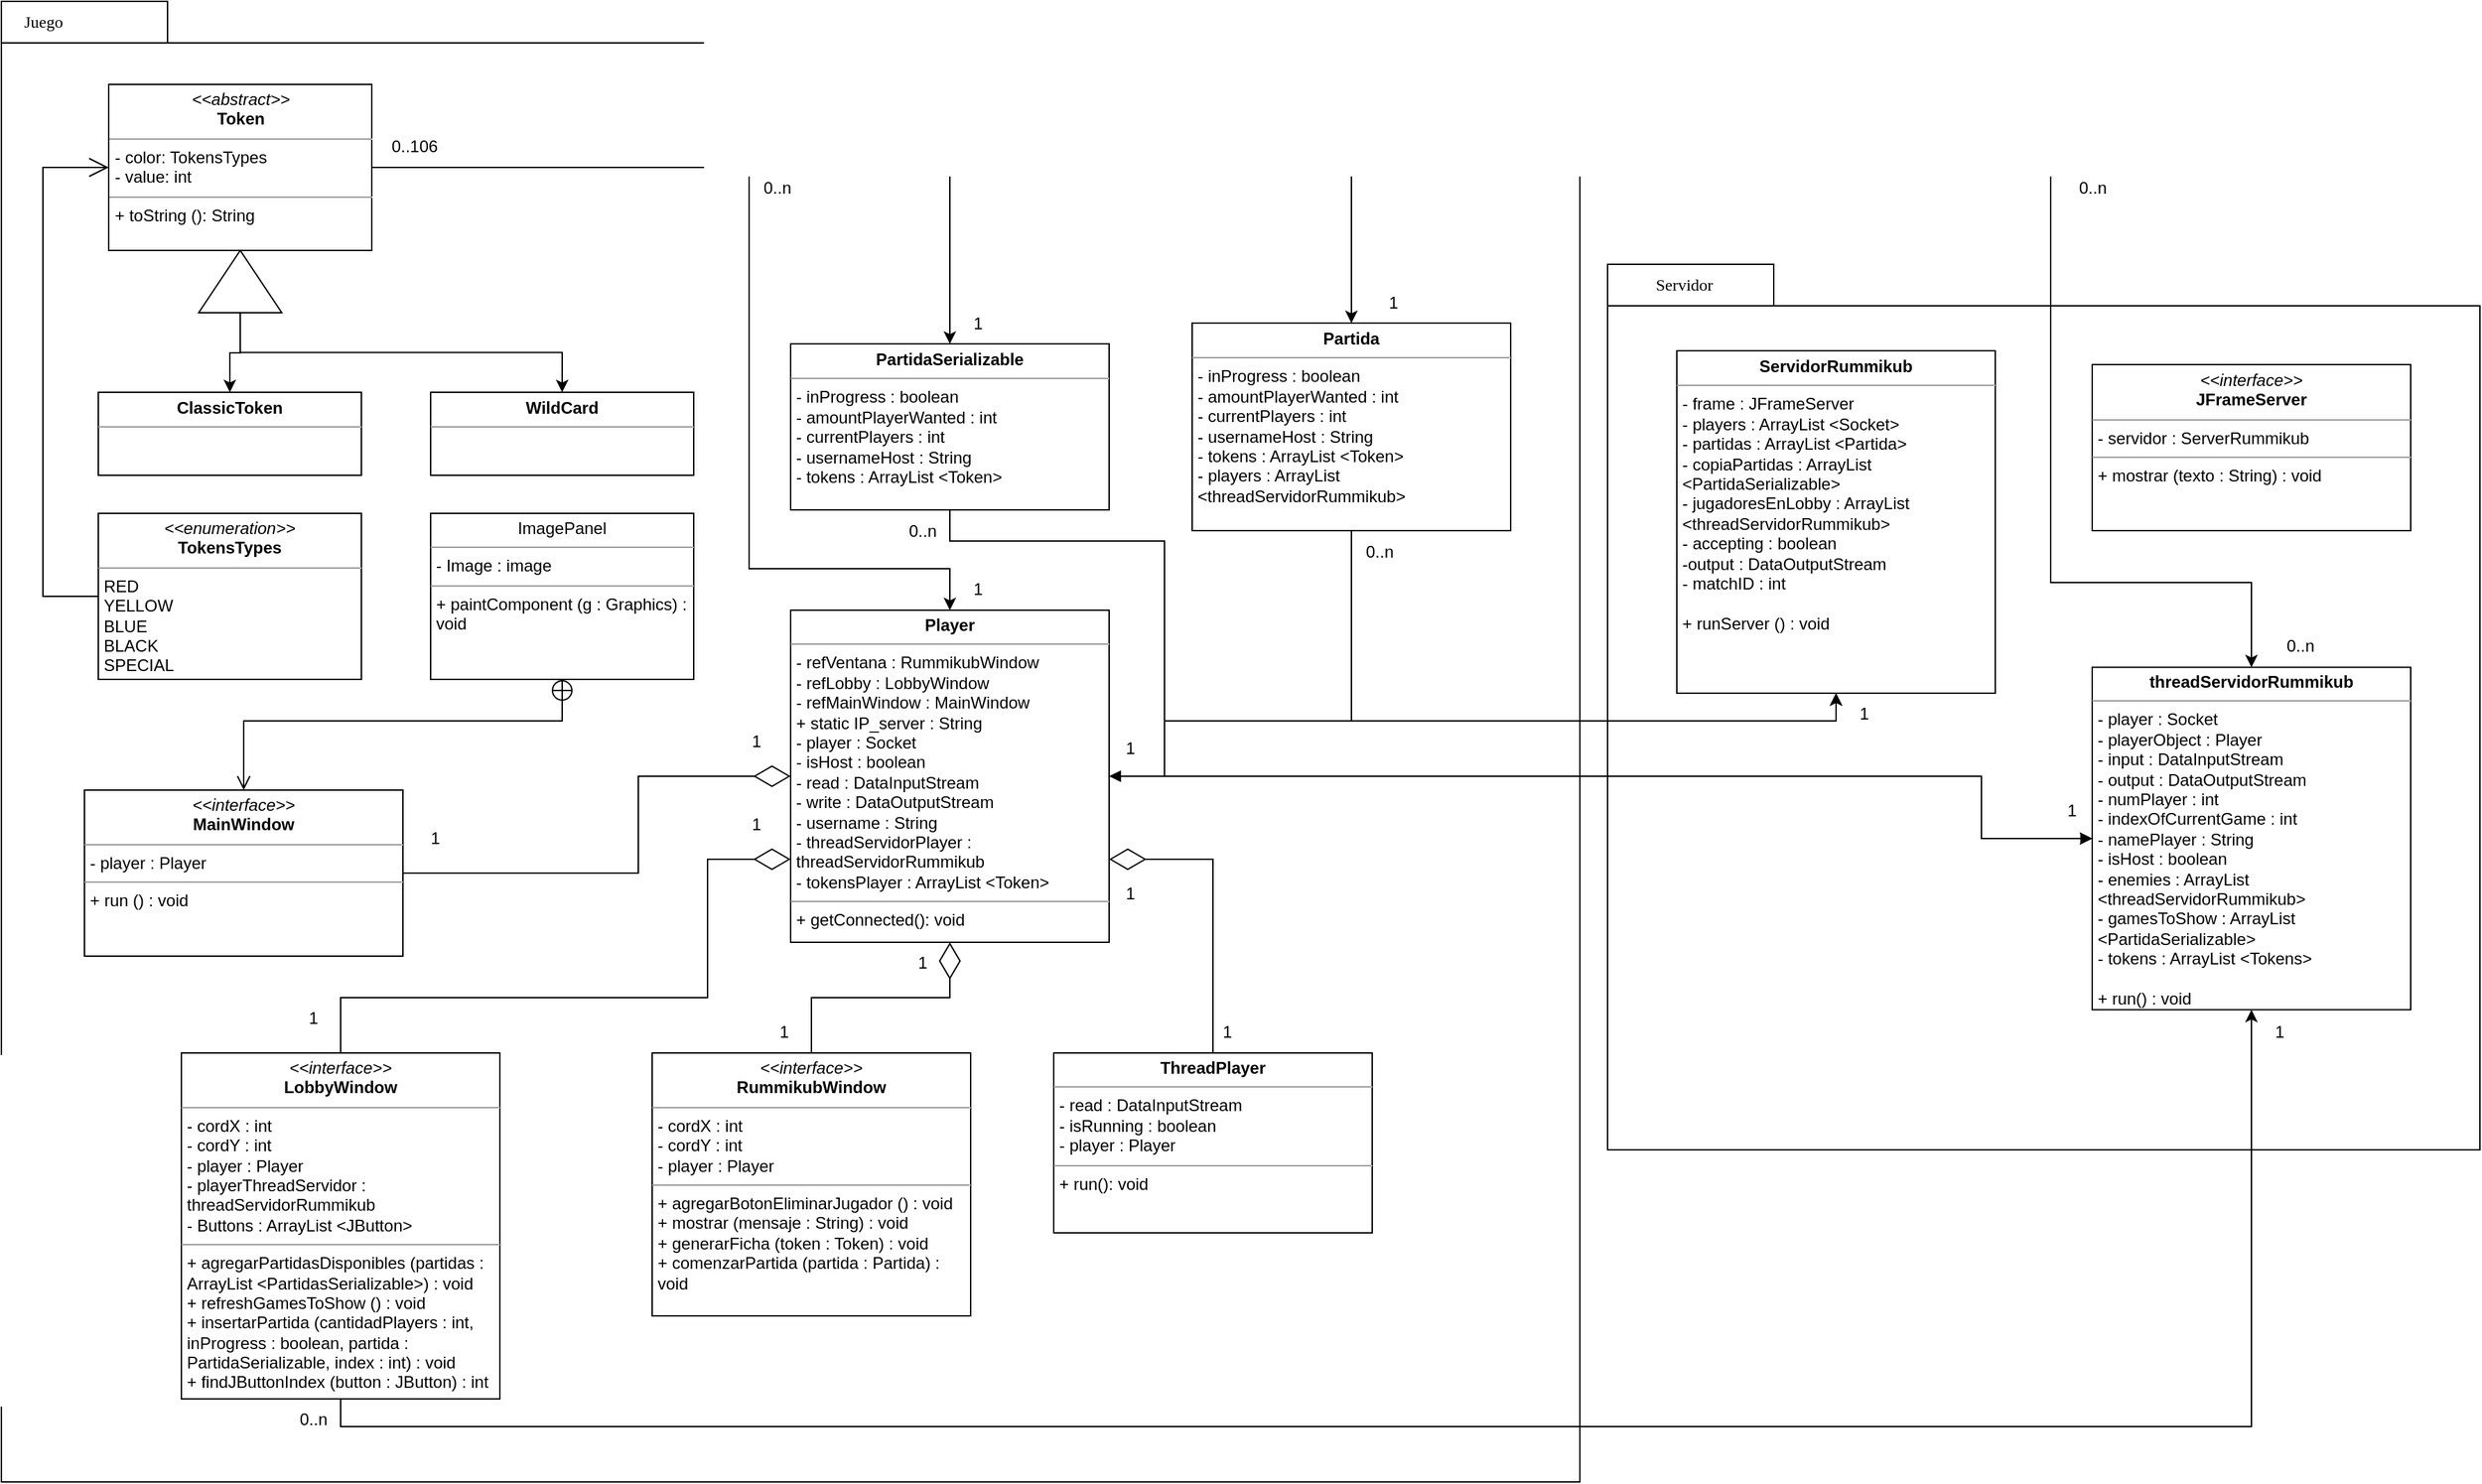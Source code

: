 <mxfile version="22.0.3" type="device">
  <diagram name="Page-1" id="JKhwvigtqWD-MuRiMESI">
    <mxGraphModel dx="1762" dy="1738" grid="1" gridSize="10" guides="1" tooltips="1" connect="1" arrows="1" fold="1" page="1" pageScale="1" pageWidth="850" pageHeight="1100" math="0" shadow="0">
      <root>
        <mxCell id="0" />
        <mxCell id="1" parent="0" />
        <mxCell id="yWPUBpToBPybyT1gnYog-55" value="" style="shape=folder;fontStyle=1;spacingTop=10;tabWidth=120;tabHeight=30;tabPosition=left;html=1;whiteSpace=wrap;shadow=0;" vertex="1" parent="1">
          <mxGeometry x="1170" y="200" width="630" height="640" as="geometry" />
        </mxCell>
        <mxCell id="yWPUBpToBPybyT1gnYog-1" value="" style="shape=folder;fontStyle=1;spacingTop=10;tabWidth=120;tabHeight=30;tabPosition=left;html=1;whiteSpace=wrap;shadow=0;" vertex="1" parent="1">
          <mxGeometry x="10" y="10" width="1140" height="1070" as="geometry" />
        </mxCell>
        <mxCell id="yWPUBpToBPybyT1gnYog-2" value="&lt;font face=&quot;Verdana&quot;&gt;Juego&lt;/font&gt;" style="text;html=1;align=center;verticalAlign=middle;resizable=0;points=[];autosize=1;strokeColor=none;fillColor=none;" vertex="1" parent="1">
          <mxGeometry x="10" y="10" width="60" height="30" as="geometry" />
        </mxCell>
        <mxCell id="yWPUBpToBPybyT1gnYog-14" style="edgeStyle=orthogonalEdgeStyle;rounded=0;orthogonalLoop=1;jettySize=auto;html=1;exitX=1;exitY=0.5;exitDx=0;exitDy=0;" edge="1" parent="1" source="yWPUBpToBPybyT1gnYog-3" target="yWPUBpToBPybyT1gnYog-12">
          <mxGeometry relative="1" as="geometry" />
        </mxCell>
        <mxCell id="yWPUBpToBPybyT1gnYog-29" style="edgeStyle=orthogonalEdgeStyle;rounded=0;orthogonalLoop=1;jettySize=auto;html=1;exitX=1;exitY=0.5;exitDx=0;exitDy=0;" edge="1" parent="1" source="yWPUBpToBPybyT1gnYog-3" target="yWPUBpToBPybyT1gnYog-17">
          <mxGeometry relative="1" as="geometry" />
        </mxCell>
        <mxCell id="yWPUBpToBPybyT1gnYog-42" style="edgeStyle=orthogonalEdgeStyle;rounded=0;orthogonalLoop=1;jettySize=auto;html=1;exitX=1;exitY=0.5;exitDx=0;exitDy=0;entryX=0.5;entryY=0;entryDx=0;entryDy=0;" edge="1" parent="1" source="yWPUBpToBPybyT1gnYog-3" target="yWPUBpToBPybyT1gnYog-33">
          <mxGeometry relative="1" as="geometry">
            <Array as="points">
              <mxPoint x="550" y="130" />
              <mxPoint x="550" y="420" />
              <mxPoint x="695" y="420" />
            </Array>
          </mxGeometry>
        </mxCell>
        <mxCell id="yWPUBpToBPybyT1gnYog-82" style="edgeStyle=orthogonalEdgeStyle;rounded=0;orthogonalLoop=1;jettySize=auto;html=1;exitX=1;exitY=0.5;exitDx=0;exitDy=0;entryX=0.5;entryY=0;entryDx=0;entryDy=0;" edge="1" parent="1" source="yWPUBpToBPybyT1gnYog-3" target="yWPUBpToBPybyT1gnYog-74">
          <mxGeometry relative="1" as="geometry">
            <Array as="points">
              <mxPoint x="1490" y="130" />
              <mxPoint x="1490" y="430" />
              <mxPoint x="1635" y="430" />
            </Array>
          </mxGeometry>
        </mxCell>
        <mxCell id="yWPUBpToBPybyT1gnYog-3" value="&lt;p style=&quot;margin:0px;margin-top:4px;text-align:center;&quot;&gt;&lt;i&gt;&amp;lt;&amp;lt;abstract&amp;gt;&amp;gt;&lt;/i&gt;&lt;br&gt;&lt;b&gt;Token&lt;/b&gt;&lt;/p&gt;&lt;hr size=&quot;1&quot;&gt;&lt;p style=&quot;margin:0px;margin-left:4px;&quot;&gt;- color: TokensTypes&lt;br&gt;- value: int&lt;/p&gt;&lt;hr size=&quot;1&quot;&gt;&lt;p style=&quot;margin:0px;margin-left:4px;&quot;&gt;+ toString (): String&lt;br&gt;&lt;/p&gt;" style="verticalAlign=top;align=left;overflow=fill;fontSize=12;fontFamily=Helvetica;html=1;whiteSpace=wrap;" vertex="1" parent="1">
          <mxGeometry x="87.5" y="70" width="190" height="120" as="geometry" />
        </mxCell>
        <mxCell id="yWPUBpToBPybyT1gnYog-11" style="edgeStyle=orthogonalEdgeStyle;rounded=0;orthogonalLoop=1;jettySize=auto;html=1;exitX=0;exitY=0.5;exitDx=0;exitDy=0;" edge="1" parent="1" source="yWPUBpToBPybyT1gnYog-4" target="yWPUBpToBPybyT1gnYog-10">
          <mxGeometry relative="1" as="geometry" />
        </mxCell>
        <mxCell id="yWPUBpToBPybyT1gnYog-34" style="edgeStyle=orthogonalEdgeStyle;rounded=0;orthogonalLoop=1;jettySize=auto;html=1;exitX=0;exitY=0.5;exitDx=0;exitDy=0;entryX=0.5;entryY=0;entryDx=0;entryDy=0;" edge="1" parent="1" source="yWPUBpToBPybyT1gnYog-4" target="yWPUBpToBPybyT1gnYog-6">
          <mxGeometry relative="1" as="geometry">
            <Array as="points">
              <mxPoint x="183" y="264" />
              <mxPoint x="175" y="264" />
            </Array>
          </mxGeometry>
        </mxCell>
        <mxCell id="yWPUBpToBPybyT1gnYog-4" value="" style="triangle;whiteSpace=wrap;html=1;rotation=-90;" vertex="1" parent="1">
          <mxGeometry x="160" y="182.5" width="45" height="60" as="geometry" />
        </mxCell>
        <mxCell id="yWPUBpToBPybyT1gnYog-6" value="&lt;p style=&quot;margin:0px;margin-top:4px;text-align:center;&quot;&gt;&lt;b&gt;ClassicToken&lt;/b&gt;&lt;/p&gt;&lt;hr size=&quot;1&quot;&gt;&lt;p style=&quot;margin:0px;margin-left:4px;&quot;&gt;&lt;br&gt;&lt;/p&gt;" style="verticalAlign=top;align=left;overflow=fill;fontSize=12;fontFamily=Helvetica;html=1;whiteSpace=wrap;" vertex="1" parent="1">
          <mxGeometry x="80" y="292.5" width="190" height="60" as="geometry" />
        </mxCell>
        <mxCell id="yWPUBpToBPybyT1gnYog-10" value="&lt;p style=&quot;margin:0px;margin-top:4px;text-align:center;&quot;&gt;&lt;b&gt;WildCard&lt;/b&gt;&lt;/p&gt;&lt;hr size=&quot;1&quot;&gt;&lt;p style=&quot;margin:0px;margin-left:4px;&quot;&gt;&lt;br&gt;&lt;/p&gt;" style="verticalAlign=top;align=left;overflow=fill;fontSize=12;fontFamily=Helvetica;html=1;whiteSpace=wrap;" vertex="1" parent="1">
          <mxGeometry x="320" y="292.5" width="190" height="60" as="geometry" />
        </mxCell>
        <mxCell id="yWPUBpToBPybyT1gnYog-62" style="edgeStyle=orthogonalEdgeStyle;rounded=0;orthogonalLoop=1;jettySize=auto;html=1;exitX=0.5;exitY=1;exitDx=0;exitDy=0;entryX=0.5;entryY=1;entryDx=0;entryDy=0;" edge="1" parent="1" source="yWPUBpToBPybyT1gnYog-12" target="yWPUBpToBPybyT1gnYog-58">
          <mxGeometry relative="1" as="geometry" />
        </mxCell>
        <mxCell id="yWPUBpToBPybyT1gnYog-12" value="&lt;p style=&quot;margin:0px;margin-top:4px;text-align:center;&quot;&gt;&lt;b&gt;Partida&lt;/b&gt;&lt;/p&gt;&lt;hr size=&quot;1&quot;&gt;&lt;p style=&quot;margin:0px;margin-left:4px;&quot;&gt;- inProgress : boolean&lt;/p&gt;&lt;p style=&quot;margin:0px;margin-left:4px;&quot;&gt;- amountPlayerWanted : int&lt;/p&gt;&lt;p style=&quot;margin:0px;margin-left:4px;&quot;&gt;- currentPlayers : int&lt;/p&gt;&lt;p style=&quot;margin:0px;margin-left:4px;&quot;&gt;- usernameHost : String&lt;/p&gt;&lt;p style=&quot;margin:0px;margin-left:4px;&quot;&gt;- tokens : ArrayList &amp;lt;Token&amp;gt;&lt;/p&gt;&lt;p style=&quot;margin:0px;margin-left:4px;&quot;&gt;- players : ArrayList &amp;lt;threadServidorRummikub&amp;gt;&amp;nbsp;&lt;/p&gt;&lt;p style=&quot;margin:0px;margin-left:4px;&quot;&gt;&lt;br&gt;&lt;/p&gt;" style="verticalAlign=top;align=left;overflow=fill;fontSize=12;fontFamily=Helvetica;html=1;whiteSpace=wrap;" vertex="1" parent="1">
          <mxGeometry x="870" y="242.5" width="230" height="150" as="geometry" />
        </mxCell>
        <mxCell id="yWPUBpToBPybyT1gnYog-15" value="1" style="text;html=1;align=center;verticalAlign=middle;resizable=0;points=[];autosize=1;strokeColor=none;fillColor=none;" vertex="1" parent="1">
          <mxGeometry x="1000" y="212.5" width="30" height="30" as="geometry" />
        </mxCell>
        <mxCell id="yWPUBpToBPybyT1gnYog-16" value="0..106" style="text;html=1;align=center;verticalAlign=middle;resizable=0;points=[];autosize=1;strokeColor=none;fillColor=none;" vertex="1" parent="1">
          <mxGeometry x="277.5" y="100" width="60" height="30" as="geometry" />
        </mxCell>
        <mxCell id="yWPUBpToBPybyT1gnYog-66" style="edgeStyle=orthogonalEdgeStyle;rounded=0;orthogonalLoop=1;jettySize=auto;html=1;exitX=0.5;exitY=1;exitDx=0;exitDy=0;entryX=0.5;entryY=1;entryDx=0;entryDy=0;" edge="1" parent="1" source="yWPUBpToBPybyT1gnYog-17" target="yWPUBpToBPybyT1gnYog-58">
          <mxGeometry relative="1" as="geometry">
            <Array as="points">
              <mxPoint x="695" y="400" />
              <mxPoint x="850" y="400" />
              <mxPoint x="850" y="530" />
              <mxPoint x="1335" y="530" />
            </Array>
          </mxGeometry>
        </mxCell>
        <mxCell id="yWPUBpToBPybyT1gnYog-81" style="edgeStyle=orthogonalEdgeStyle;rounded=0;orthogonalLoop=1;jettySize=auto;html=1;exitX=0.5;exitY=1;exitDx=0;exitDy=0;entryX=0;entryY=0.5;entryDx=0;entryDy=0;" edge="1" parent="1" source="yWPUBpToBPybyT1gnYog-17" target="yWPUBpToBPybyT1gnYog-74">
          <mxGeometry relative="1" as="geometry">
            <Array as="points">
              <mxPoint x="695" y="400" />
              <mxPoint x="850" y="400" />
              <mxPoint x="850" y="570" />
              <mxPoint x="1440" y="570" />
              <mxPoint x="1440" y="615" />
            </Array>
          </mxGeometry>
        </mxCell>
        <mxCell id="yWPUBpToBPybyT1gnYog-17" value="&lt;p style=&quot;margin:0px;margin-top:4px;text-align:center;&quot;&gt;&lt;b&gt;PartidaSerializable&lt;/b&gt;&lt;/p&gt;&lt;hr size=&quot;1&quot;&gt;&lt;p style=&quot;margin:0px;margin-left:4px;&quot;&gt;&lt;/p&gt;&lt;p style=&quot;margin: 0px 0px 0px 4px;&quot;&gt;- inProgress : boolean&lt;/p&gt;&lt;p style=&quot;margin: 0px 0px 0px 4px;&quot;&gt;- amountPlayerWanted : int&lt;/p&gt;&lt;p style=&quot;margin: 0px 0px 0px 4px;&quot;&gt;- currentPlayers : int&lt;/p&gt;&lt;p style=&quot;margin:0px;margin-left:4px;&quot;&gt;- usernameHost : String&lt;/p&gt;&lt;p style=&quot;margin:0px;margin-left:4px;&quot;&gt;- tokens : ArrayList &amp;lt;Token&amp;gt;&amp;nbsp;&lt;/p&gt;" style="verticalAlign=top;align=left;overflow=fill;fontSize=12;fontFamily=Helvetica;html=1;whiteSpace=wrap;" vertex="1" parent="1">
          <mxGeometry x="580" y="257.5" width="230" height="120" as="geometry" />
        </mxCell>
        <mxCell id="yWPUBpToBPybyT1gnYog-19" value="1" style="text;html=1;align=center;verticalAlign=middle;resizable=0;points=[];autosize=1;strokeColor=none;fillColor=none;" vertex="1" parent="1">
          <mxGeometry x="700" y="227.5" width="30" height="30" as="geometry" />
        </mxCell>
        <mxCell id="yWPUBpToBPybyT1gnYog-21" value="&lt;p style=&quot;margin:0px;margin-top:4px;text-align:center;&quot;&gt;&lt;i&gt;&amp;lt;&amp;lt;enumeration&amp;gt;&amp;gt;&lt;/i&gt;&lt;br&gt;&lt;b&gt;TokensTypes&lt;/b&gt;&lt;/p&gt;&lt;hr size=&quot;1&quot;&gt;&lt;p style=&quot;margin:0px;margin-left:4px;&quot;&gt;RED&lt;/p&gt;&lt;p style=&quot;margin:0px;margin-left:4px;&quot;&gt;YELLOW&lt;/p&gt;&lt;p style=&quot;margin:0px;margin-left:4px;&quot;&gt;BLUE&lt;/p&gt;&lt;p style=&quot;margin:0px;margin-left:4px;&quot;&gt;BLACK&lt;/p&gt;&lt;p style=&quot;margin:0px;margin-left:4px;&quot;&gt;SPECIAL&lt;/p&gt;" style="verticalAlign=top;align=left;overflow=fill;fontSize=12;fontFamily=Helvetica;html=1;whiteSpace=wrap;" vertex="1" parent="1">
          <mxGeometry x="80" y="380" width="190" height="120" as="geometry" />
        </mxCell>
        <mxCell id="yWPUBpToBPybyT1gnYog-23" value="&lt;p style=&quot;margin:0px;margin-top:4px;text-align:center;&quot;&gt;&lt;i&gt;&amp;lt;&amp;lt;interface&amp;gt;&amp;gt;&lt;/i&gt;&lt;br&gt;&lt;b&gt;MainWindow&lt;/b&gt;&lt;/p&gt;&lt;hr size=&quot;1&quot;&gt;&lt;p style=&quot;margin:0px;margin-left:4px;&quot;&gt;- player : Player&lt;br&gt;&lt;/p&gt;&lt;hr size=&quot;1&quot;&gt;&lt;p style=&quot;margin:0px;margin-left:4px;&quot;&gt;+ run () : void&lt;/p&gt;" style="verticalAlign=top;align=left;overflow=fill;fontSize=12;fontFamily=Helvetica;html=1;whiteSpace=wrap;" vertex="1" parent="1">
          <mxGeometry x="70" y="580" width="230" height="120" as="geometry" />
        </mxCell>
        <mxCell id="yWPUBpToBPybyT1gnYog-25" value="&lt;p style=&quot;margin:0px;margin-top:4px;text-align:center;&quot;&gt;ImagePanel&lt;/p&gt;&lt;hr size=&quot;1&quot;&gt;&lt;p style=&quot;margin:0px;margin-left:4px;&quot;&gt;- Image : image&lt;br&gt;&lt;/p&gt;&lt;hr size=&quot;1&quot;&gt;&lt;p style=&quot;margin:0px;margin-left:4px;&quot;&gt;+ paintComponent (g : Graphics) : void&lt;/p&gt;" style="verticalAlign=top;align=left;overflow=fill;fontSize=12;fontFamily=Helvetica;html=1;whiteSpace=wrap;" vertex="1" parent="1">
          <mxGeometry x="320" y="380" width="190" height="120" as="geometry" />
        </mxCell>
        <mxCell id="yWPUBpToBPybyT1gnYog-27" value="" style="endArrow=open;endFill=1;endSize=12;html=1;rounded=0;entryX=0;entryY=0.5;entryDx=0;entryDy=0;exitX=0;exitY=0.5;exitDx=0;exitDy=0;" edge="1" parent="1" source="yWPUBpToBPybyT1gnYog-21" target="yWPUBpToBPybyT1gnYog-3">
          <mxGeometry width="160" relative="1" as="geometry">
            <mxPoint x="30" y="430" as="sourcePoint" />
            <mxPoint x="190" y="430" as="targetPoint" />
            <Array as="points">
              <mxPoint x="40" y="440" />
              <mxPoint x="40" y="310" />
              <mxPoint x="40" y="190" />
              <mxPoint x="40" y="130" />
            </Array>
          </mxGeometry>
        </mxCell>
        <mxCell id="yWPUBpToBPybyT1gnYog-75" style="edgeStyle=orthogonalEdgeStyle;rounded=0;orthogonalLoop=1;jettySize=auto;html=1;exitX=0.5;exitY=1;exitDx=0;exitDy=0;entryX=0.5;entryY=1;entryDx=0;entryDy=0;" edge="1" parent="1" source="yWPUBpToBPybyT1gnYog-30" target="yWPUBpToBPybyT1gnYog-74">
          <mxGeometry relative="1" as="geometry" />
        </mxCell>
        <mxCell id="yWPUBpToBPybyT1gnYog-30" value="&lt;p style=&quot;margin:0px;margin-top:4px;text-align:center;&quot;&gt;&lt;i&gt;&amp;lt;&amp;lt;interface&amp;gt;&amp;gt;&lt;/i&gt;&lt;br&gt;&lt;b&gt;LobbyWindow&lt;/b&gt;&lt;/p&gt;&lt;hr size=&quot;1&quot;&gt;&lt;p style=&quot;margin:0px;margin-left:4px;&quot;&gt;- cordX : int&lt;br&gt;&lt;/p&gt;&lt;p style=&quot;margin:0px;margin-left:4px;&quot;&gt;- cordY : int&lt;/p&gt;&lt;p style=&quot;margin:0px;margin-left:4px;&quot;&gt;- player : Player&lt;/p&gt;&lt;p style=&quot;margin:0px;margin-left:4px;&quot;&gt;- playerThreadServidor : threadServidorRummikub&lt;/p&gt;&lt;p style=&quot;margin:0px;margin-left:4px;&quot;&gt;- Buttons : ArrayList &amp;lt;JButton&amp;gt;&lt;/p&gt;&lt;hr size=&quot;1&quot;&gt;&lt;p style=&quot;margin:0px;margin-left:4px;&quot;&gt;+ agregarPartidasDisponibles (partidas : ArrayList &amp;lt;PartidasSerializable&amp;gt;) : void&lt;/p&gt;&lt;p style=&quot;margin:0px;margin-left:4px;&quot;&gt;+ refreshGamesToShow () : void&lt;/p&gt;&lt;p style=&quot;margin:0px;margin-left:4px;&quot;&gt;+ insertarPartida (cantidadPlayers : int, inProgress : boolean, partida : PartidaSerializable, index : int) : void&lt;/p&gt;&lt;p style=&quot;margin:0px;margin-left:4px;&quot;&gt;+ findJButtonIndex (button : JButton) : int&lt;/p&gt;" style="verticalAlign=top;align=left;overflow=fill;fontSize=12;fontFamily=Helvetica;html=1;whiteSpace=wrap;" vertex="1" parent="1">
          <mxGeometry x="140" y="770" width="230" height="250" as="geometry" />
        </mxCell>
        <mxCell id="yWPUBpToBPybyT1gnYog-32" value="" style="endArrow=open;startArrow=circlePlus;endFill=0;startFill=0;endSize=8;html=1;rounded=0;exitX=0.5;exitY=1;exitDx=0;exitDy=0;entryX=0.5;entryY=0;entryDx=0;entryDy=0;" edge="1" parent="1" source="yWPUBpToBPybyT1gnYog-25" target="yWPUBpToBPybyT1gnYog-23">
          <mxGeometry width="160" relative="1" as="geometry">
            <mxPoint x="390" y="630" as="sourcePoint" />
            <mxPoint x="550" y="630" as="targetPoint" />
            <Array as="points">
              <mxPoint x="415" y="530" />
              <mxPoint x="185" y="530" />
            </Array>
          </mxGeometry>
        </mxCell>
        <mxCell id="yWPUBpToBPybyT1gnYog-33" value="&lt;p style=&quot;margin:0px;margin-top:4px;text-align:center;&quot;&gt;&lt;b&gt;Player&lt;/b&gt;&lt;/p&gt;&lt;hr size=&quot;1&quot;&gt;&lt;p style=&quot;margin:0px;margin-left:4px;&quot;&gt;- refVentana : RummikubWindow&lt;/p&gt;&lt;p style=&quot;margin:0px;margin-left:4px;&quot;&gt;- refLobby : LobbyWindow&lt;/p&gt;&lt;p style=&quot;margin:0px;margin-left:4px;&quot;&gt;- refMainWindow : MainWindow&lt;/p&gt;&lt;p style=&quot;margin:0px;margin-left:4px;&quot;&gt;+ static IP_server : String&lt;/p&gt;&lt;p style=&quot;margin:0px;margin-left:4px;&quot;&gt;- player : Socket&lt;/p&gt;&lt;p style=&quot;margin:0px;margin-left:4px;&quot;&gt;- isHost : boolean&lt;/p&gt;&lt;p style=&quot;margin:0px;margin-left:4px;&quot;&gt;- read : DataInputStream&lt;/p&gt;&lt;p style=&quot;margin:0px;margin-left:4px;&quot;&gt;- write : DataOutputStream&lt;/p&gt;&lt;p style=&quot;margin:0px;margin-left:4px;&quot;&gt;- username : String&lt;/p&gt;&lt;p style=&quot;margin:0px;margin-left:4px;&quot;&gt;- threadServidorPlayer : threadServidorRummikub&lt;/p&gt;&lt;p style=&quot;margin:0px;margin-left:4px;&quot;&gt;- tokensPlayer : ArrayList &amp;lt;Token&amp;gt;&lt;/p&gt;&lt;hr size=&quot;1&quot;&gt;&lt;p style=&quot;margin:0px;margin-left:4px;&quot;&gt;+ getConnected(): void&lt;/p&gt;" style="verticalAlign=top;align=left;overflow=fill;fontSize=12;fontFamily=Helvetica;html=1;whiteSpace=wrap;" vertex="1" parent="1">
          <mxGeometry x="580" y="450" width="230" height="240" as="geometry" />
        </mxCell>
        <mxCell id="yWPUBpToBPybyT1gnYog-35" value="" style="endArrow=diamondThin;endFill=0;endSize=24;html=1;rounded=0;exitX=1;exitY=0.5;exitDx=0;exitDy=0;entryX=0;entryY=0.5;entryDx=0;entryDy=0;" edge="1" parent="1" source="yWPUBpToBPybyT1gnYog-23" target="yWPUBpToBPybyT1gnYog-33">
          <mxGeometry width="160" relative="1" as="geometry">
            <mxPoint x="330" y="640" as="sourcePoint" />
            <mxPoint x="490" y="640" as="targetPoint" />
            <Array as="points">
              <mxPoint x="470" y="640" />
              <mxPoint x="470" y="570" />
            </Array>
          </mxGeometry>
        </mxCell>
        <mxCell id="yWPUBpToBPybyT1gnYog-38" value="" style="endArrow=diamondThin;endFill=0;endSize=24;html=1;rounded=0;exitX=0.5;exitY=0;exitDx=0;exitDy=0;entryX=0;entryY=0.75;entryDx=0;entryDy=0;" edge="1" parent="1" source="yWPUBpToBPybyT1gnYog-30" target="yWPUBpToBPybyT1gnYog-33">
          <mxGeometry width="160" relative="1" as="geometry">
            <mxPoint x="190" y="730" as="sourcePoint" />
            <mxPoint x="350" y="730" as="targetPoint" />
            <Array as="points">
              <mxPoint x="255" y="730" />
              <mxPoint x="520" y="730" />
              <mxPoint x="520" y="630" />
            </Array>
          </mxGeometry>
        </mxCell>
        <mxCell id="yWPUBpToBPybyT1gnYog-39" value="&lt;p style=&quot;margin:0px;margin-top:4px;text-align:center;&quot;&gt;&lt;i&gt;&amp;lt;&amp;lt;interface&amp;gt;&amp;gt;&lt;/i&gt;&lt;br&gt;&lt;b&gt;RummikubWindow&lt;/b&gt;&lt;/p&gt;&lt;hr size=&quot;1&quot;&gt;&lt;p style=&quot;margin:0px;margin-left:4px;&quot;&gt;- cordX : int&lt;br&gt;&lt;/p&gt;&lt;p style=&quot;margin:0px;margin-left:4px;&quot;&gt;- cordY : int&lt;/p&gt;&lt;p style=&quot;margin:0px;margin-left:4px;&quot;&gt;- player : Player&lt;/p&gt;&lt;hr size=&quot;1&quot;&gt;&lt;p style=&quot;margin:0px;margin-left:4px;&quot;&gt;+ agregarBotonEliminarJugador () : void&lt;br&gt;&lt;/p&gt;&lt;p style=&quot;margin:0px;margin-left:4px;&quot;&gt;+ mostrar (mensaje : String) : void&lt;/p&gt;&lt;p style=&quot;margin:0px;margin-left:4px;&quot;&gt;+ generarFicha (token : Token) : void&amp;nbsp;&lt;/p&gt;&lt;p style=&quot;margin:0px;margin-left:4px;&quot;&gt;+ comenzarPartida (partida : Partida) : void&lt;/p&gt;" style="verticalAlign=top;align=left;overflow=fill;fontSize=12;fontFamily=Helvetica;html=1;whiteSpace=wrap;" vertex="1" parent="1">
          <mxGeometry x="480" y="770" width="230" height="190" as="geometry" />
        </mxCell>
        <mxCell id="yWPUBpToBPybyT1gnYog-41" value="" style="endArrow=diamondThin;endFill=0;endSize=24;html=1;rounded=0;exitX=0.5;exitY=0;exitDx=0;exitDy=0;entryX=0.5;entryY=1;entryDx=0;entryDy=0;" edge="1" parent="1" source="yWPUBpToBPybyT1gnYog-39" target="yWPUBpToBPybyT1gnYog-33">
          <mxGeometry width="160" relative="1" as="geometry">
            <mxPoint x="590" y="730" as="sourcePoint" />
            <mxPoint x="750" y="730" as="targetPoint" />
            <Array as="points">
              <mxPoint x="595" y="730" />
              <mxPoint x="695" y="730" />
            </Array>
          </mxGeometry>
        </mxCell>
        <mxCell id="yWPUBpToBPybyT1gnYog-43" value="1" style="text;html=1;align=center;verticalAlign=middle;resizable=0;points=[];autosize=1;strokeColor=none;fillColor=none;" vertex="1" parent="1">
          <mxGeometry x="700" y="420" width="30" height="30" as="geometry" />
        </mxCell>
        <mxCell id="yWPUBpToBPybyT1gnYog-44" value="0..n" style="text;html=1;align=center;verticalAlign=middle;resizable=0;points=[];autosize=1;strokeColor=none;fillColor=none;" vertex="1" parent="1">
          <mxGeometry x="550" y="130" width="40" height="30" as="geometry" />
        </mxCell>
        <mxCell id="yWPUBpToBPybyT1gnYog-45" value="1" style="text;html=1;align=center;verticalAlign=middle;resizable=0;points=[];autosize=1;strokeColor=none;fillColor=none;" vertex="1" parent="1">
          <mxGeometry x="307.5" y="600" width="30" height="30" as="geometry" />
        </mxCell>
        <mxCell id="yWPUBpToBPybyT1gnYog-46" value="1" style="text;html=1;align=center;verticalAlign=middle;resizable=0;points=[];autosize=1;strokeColor=none;fillColor=none;" vertex="1" parent="1">
          <mxGeometry x="540" y="530" width="30" height="30" as="geometry" />
        </mxCell>
        <mxCell id="yWPUBpToBPybyT1gnYog-47" value="1" style="text;html=1;align=center;verticalAlign=middle;resizable=0;points=[];autosize=1;strokeColor=none;fillColor=none;" vertex="1" parent="1">
          <mxGeometry x="220" y="730" width="30" height="30" as="geometry" />
        </mxCell>
        <mxCell id="yWPUBpToBPybyT1gnYog-48" value="1" style="text;html=1;align=center;verticalAlign=middle;resizable=0;points=[];autosize=1;strokeColor=none;fillColor=none;" vertex="1" parent="1">
          <mxGeometry x="540" y="590" width="30" height="30" as="geometry" />
        </mxCell>
        <mxCell id="yWPUBpToBPybyT1gnYog-49" value="1" style="text;html=1;align=center;verticalAlign=middle;resizable=0;points=[];autosize=1;strokeColor=none;fillColor=none;" vertex="1" parent="1">
          <mxGeometry x="560" y="740" width="30" height="30" as="geometry" />
        </mxCell>
        <mxCell id="yWPUBpToBPybyT1gnYog-50" value="1" style="text;html=1;align=center;verticalAlign=middle;resizable=0;points=[];autosize=1;strokeColor=none;fillColor=none;" vertex="1" parent="1">
          <mxGeometry x="660" y="690" width="30" height="30" as="geometry" />
        </mxCell>
        <mxCell id="yWPUBpToBPybyT1gnYog-51" value="&lt;p style=&quot;margin:0px;margin-top:4px;text-align:center;&quot;&gt;&lt;b&gt;ThreadPlayer&lt;/b&gt;&lt;/p&gt;&lt;hr size=&quot;1&quot;&gt;&lt;p style=&quot;margin:0px;margin-left:4px;&quot;&gt;- read : DataInputStream&lt;/p&gt;&lt;p style=&quot;margin:0px;margin-left:4px;&quot;&gt;- isRunning : boolean&lt;/p&gt;&lt;p style=&quot;margin:0px;margin-left:4px;&quot;&gt;- player : Player&lt;/p&gt;&lt;hr size=&quot;1&quot;&gt;&lt;p style=&quot;margin:0px;margin-left:4px;&quot;&gt;+ run(): void&lt;/p&gt;" style="verticalAlign=top;align=left;overflow=fill;fontSize=12;fontFamily=Helvetica;html=1;whiteSpace=wrap;" vertex="1" parent="1">
          <mxGeometry x="770" y="770" width="230" height="130" as="geometry" />
        </mxCell>
        <mxCell id="yWPUBpToBPybyT1gnYog-52" value="" style="endArrow=diamondThin;endFill=0;endSize=24;html=1;rounded=0;entryX=1;entryY=0.75;entryDx=0;entryDy=0;exitX=0.5;exitY=0;exitDx=0;exitDy=0;" edge="1" parent="1" source="yWPUBpToBPybyT1gnYog-51" target="yWPUBpToBPybyT1gnYog-33">
          <mxGeometry width="160" relative="1" as="geometry">
            <mxPoint x="780" y="740" as="sourcePoint" />
            <mxPoint x="940" y="740" as="targetPoint" />
            <Array as="points">
              <mxPoint x="885" y="630" />
            </Array>
          </mxGeometry>
        </mxCell>
        <mxCell id="yWPUBpToBPybyT1gnYog-53" value="1" style="text;html=1;align=center;verticalAlign=middle;resizable=0;points=[];autosize=1;strokeColor=none;fillColor=none;" vertex="1" parent="1">
          <mxGeometry x="810" y="640" width="30" height="30" as="geometry" />
        </mxCell>
        <mxCell id="yWPUBpToBPybyT1gnYog-54" value="1" style="text;html=1;align=center;verticalAlign=middle;resizable=0;points=[];autosize=1;strokeColor=none;fillColor=none;" vertex="1" parent="1">
          <mxGeometry x="880" y="740" width="30" height="30" as="geometry" />
        </mxCell>
        <mxCell id="yWPUBpToBPybyT1gnYog-56" value="&lt;font face=&quot;Verdana&quot;&gt;Servidor&lt;br&gt;&lt;/font&gt;" style="text;html=1;align=center;verticalAlign=middle;resizable=0;points=[];autosize=1;strokeColor=none;fillColor=none;" vertex="1" parent="1">
          <mxGeometry x="1190" y="200" width="70" height="30" as="geometry" />
        </mxCell>
        <mxCell id="yWPUBpToBPybyT1gnYog-57" value="&lt;p style=&quot;margin:0px;margin-top:4px;text-align:center;&quot;&gt;&lt;i&gt;&amp;lt;&amp;lt;interface&amp;gt;&amp;gt;&lt;/i&gt;&lt;br&gt;&lt;b&gt;JFrameServer&lt;/b&gt;&lt;/p&gt;&lt;hr size=&quot;1&quot;&gt;&lt;p style=&quot;margin:0px;margin-left:4px;&quot;&gt;- servidor : ServerRummikub&lt;/p&gt;&lt;hr size=&quot;1&quot;&gt;&lt;p style=&quot;margin:0px;margin-left:4px;&quot;&gt;+ mostrar (texto : String) : void&lt;br&gt;&lt;/p&gt;" style="verticalAlign=top;align=left;overflow=fill;fontSize=12;fontFamily=Helvetica;html=1;whiteSpace=wrap;" vertex="1" parent="1">
          <mxGeometry x="1520" y="272.5" width="230" height="120" as="geometry" />
        </mxCell>
        <mxCell id="yWPUBpToBPybyT1gnYog-58" value="&lt;p style=&quot;margin:0px;margin-top:4px;text-align:center;&quot;&gt;&lt;b&gt;ServidorRummikub&lt;/b&gt;&lt;/p&gt;&lt;hr size=&quot;1&quot;&gt;&lt;p style=&quot;margin:0px;margin-left:4px;&quot;&gt;- frame : JFrameServer&lt;/p&gt;&lt;p style=&quot;margin:0px;margin-left:4px;&quot;&gt;- players : ArrayList &amp;lt;Socket&amp;gt;&lt;/p&gt;&lt;p style=&quot;margin:0px;margin-left:4px;&quot;&gt;- partidas : ArrayList &amp;lt;Partida&amp;gt;&lt;/p&gt;&lt;p style=&quot;margin:0px;margin-left:4px;&quot;&gt;- copiaPartidas : ArrayList &amp;lt;PartidaSerializable&amp;gt;&lt;/p&gt;&lt;p style=&quot;margin:0px;margin-left:4px;&quot;&gt;- jugadoresEnLobby : ArrayList &amp;lt;threadServidorRummikub&amp;gt;&lt;/p&gt;&lt;p style=&quot;margin:0px;margin-left:4px;&quot;&gt;- accepting : boolean&lt;/p&gt;&lt;p style=&quot;margin:0px;margin-left:4px;&quot;&gt;-output : DataOutputStream&lt;/p&gt;&lt;p style=&quot;margin:0px;margin-left:4px;&quot;&gt;- matchID : int&lt;/p&gt;&lt;p style=&quot;margin:0px;margin-left:4px;&quot;&gt;&lt;br&gt;&lt;/p&gt;&lt;p style=&quot;margin:0px;margin-left:4px;&quot;&gt;&lt;/p&gt;&lt;p style=&quot;margin:0px;margin-left:4px;&quot;&gt;+ runServer () : void&lt;/p&gt;" style="verticalAlign=top;align=left;overflow=fill;fontSize=12;fontFamily=Helvetica;html=1;whiteSpace=wrap;" vertex="1" parent="1">
          <mxGeometry x="1220" y="262.5" width="230" height="247.5" as="geometry" />
        </mxCell>
        <mxCell id="yWPUBpToBPybyT1gnYog-63" value="1" style="text;html=1;align=center;verticalAlign=middle;resizable=0;points=[];autosize=1;strokeColor=none;fillColor=none;" vertex="1" parent="1">
          <mxGeometry x="1340" y="510" width="30" height="30" as="geometry" />
        </mxCell>
        <mxCell id="yWPUBpToBPybyT1gnYog-64" value="0..n" style="text;html=1;align=center;verticalAlign=middle;resizable=0;points=[];autosize=1;strokeColor=none;fillColor=none;" vertex="1" parent="1">
          <mxGeometry x="985" y="392.5" width="40" height="30" as="geometry" />
        </mxCell>
        <mxCell id="yWPUBpToBPybyT1gnYog-67" value="0..n" style="text;html=1;align=center;verticalAlign=middle;resizable=0;points=[];autosize=1;strokeColor=none;fillColor=none;" vertex="1" parent="1">
          <mxGeometry x="655" y="377.5" width="40" height="30" as="geometry" />
        </mxCell>
        <mxCell id="yWPUBpToBPybyT1gnYog-69" value="0..n" style="text;html=1;align=center;verticalAlign=middle;resizable=0;points=[];autosize=1;strokeColor=none;fillColor=none;" vertex="1" parent="1">
          <mxGeometry x="215" y="1020" width="40" height="30" as="geometry" />
        </mxCell>
        <mxCell id="yWPUBpToBPybyT1gnYog-74" value="&lt;p style=&quot;margin:0px;margin-top:4px;text-align:center;&quot;&gt;&lt;b&gt;threadServidorRummikub&lt;/b&gt;&lt;/p&gt;&lt;hr size=&quot;1&quot;&gt;&lt;p style=&quot;margin:0px;margin-left:4px;&quot;&gt;- player : Socket&lt;/p&gt;&lt;p style=&quot;margin:0px;margin-left:4px;&quot;&gt;- playerObject : Player&lt;/p&gt;&lt;p style=&quot;margin:0px;margin-left:4px;&quot;&gt;- input : DataInputStream&lt;/p&gt;&lt;p style=&quot;margin:0px;margin-left:4px;&quot;&gt;- output : DataOutputStream&lt;/p&gt;&lt;p style=&quot;margin:0px;margin-left:4px;&quot;&gt;- numPlayer : int&lt;/p&gt;&lt;p style=&quot;margin:0px;margin-left:4px;&quot;&gt;- indexOfCurrentGame : int&lt;/p&gt;&lt;p style=&quot;margin:0px;margin-left:4px;&quot;&gt;- namePlayer : String&lt;/p&gt;&lt;p style=&quot;margin:0px;margin-left:4px;&quot;&gt;- isHost : boolean&lt;/p&gt;&lt;p style=&quot;margin:0px;margin-left:4px;&quot;&gt;- enemies : ArrayList &amp;lt;threadServidorRummikub&amp;gt;&lt;/p&gt;&lt;p style=&quot;margin:0px;margin-left:4px;&quot;&gt;- gamesToShow : ArrayList &amp;lt;PartidaSerializable&amp;gt;&lt;/p&gt;&lt;p style=&quot;margin:0px;margin-left:4px;&quot;&gt;- tokens : ArrayList &amp;lt;Tokens&amp;gt;&lt;/p&gt;&lt;p style=&quot;margin:0px;margin-left:4px;&quot;&gt;&lt;br&gt;&lt;/p&gt;&lt;p style=&quot;margin:0px;margin-left:4px;&quot;&gt;&lt;/p&gt;&lt;p style=&quot;margin:0px;margin-left:4px;&quot;&gt;+ run() : void&lt;/p&gt;" style="verticalAlign=top;align=left;overflow=fill;fontSize=12;fontFamily=Helvetica;html=1;whiteSpace=wrap;" vertex="1" parent="1">
          <mxGeometry x="1520" y="491.25" width="230" height="247.5" as="geometry" />
        </mxCell>
        <mxCell id="yWPUBpToBPybyT1gnYog-76" value="1" style="text;html=1;align=center;verticalAlign=middle;resizable=0;points=[];autosize=1;strokeColor=none;fillColor=none;" vertex="1" parent="1">
          <mxGeometry x="1640" y="740" width="30" height="30" as="geometry" />
        </mxCell>
        <mxCell id="yWPUBpToBPybyT1gnYog-78" value="1" style="text;html=1;align=center;verticalAlign=middle;resizable=0;points=[];autosize=1;strokeColor=none;fillColor=none;" vertex="1" parent="1">
          <mxGeometry x="810" y="535" width="30" height="30" as="geometry" />
        </mxCell>
        <mxCell id="yWPUBpToBPybyT1gnYog-79" value="" style="endArrow=block;startArrow=block;endFill=1;startFill=1;html=1;rounded=0;entryX=0;entryY=0.5;entryDx=0;entryDy=0;exitX=1;exitY=0.5;exitDx=0;exitDy=0;" edge="1" parent="1" source="yWPUBpToBPybyT1gnYog-33" target="yWPUBpToBPybyT1gnYog-74">
          <mxGeometry width="160" relative="1" as="geometry">
            <mxPoint x="830" y="610" as="sourcePoint" />
            <mxPoint x="990" y="610" as="targetPoint" />
            <Array as="points">
              <mxPoint x="1180" y="570" />
              <mxPoint x="1440" y="570" />
              <mxPoint x="1440" y="615" />
            </Array>
          </mxGeometry>
        </mxCell>
        <mxCell id="yWPUBpToBPybyT1gnYog-80" value="1" style="text;html=1;align=center;verticalAlign=middle;resizable=0;points=[];autosize=1;strokeColor=none;fillColor=none;" vertex="1" parent="1">
          <mxGeometry x="1490" y="580" width="30" height="30" as="geometry" />
        </mxCell>
        <mxCell id="yWPUBpToBPybyT1gnYog-83" value="0..n" style="text;html=1;align=center;verticalAlign=middle;resizable=0;points=[];autosize=1;strokeColor=none;fillColor=none;" vertex="1" parent="1">
          <mxGeometry x="1500" y="130" width="40" height="30" as="geometry" />
        </mxCell>
        <mxCell id="yWPUBpToBPybyT1gnYog-84" value="0..n" style="text;html=1;align=center;verticalAlign=middle;resizable=0;points=[];autosize=1;strokeColor=none;fillColor=none;" vertex="1" parent="1">
          <mxGeometry x="1650" y="461.25" width="40" height="30" as="geometry" />
        </mxCell>
      </root>
    </mxGraphModel>
  </diagram>
</mxfile>
